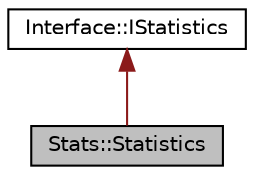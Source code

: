 digraph "Stats::Statistics"
{
 // LATEX_PDF_SIZE
  edge [fontname="Helvetica",fontsize="10",labelfontname="Helvetica",labelfontsize="10"];
  node [fontname="Helvetica",fontsize="10",shape=record];
  Node1 [label="Stats::Statistics",height=0.2,width=0.4,color="black", fillcolor="grey75", style="filled", fontcolor="black",tooltip="The Statistics class @inherits iStatistic."];
  Node2 -> Node1 [dir="back",color="firebrick4",fontsize="10",style="solid",fontname="Helvetica"];
  Node2 [label="Interface::IStatistics",height=0.2,width=0.4,color="black", fillcolor="white", style="filled",URL="$class_interface_1_1_i_statistics.html",tooltip="StatisticsIF is an interface, which defines an object that manages scoring statistics."];
}
